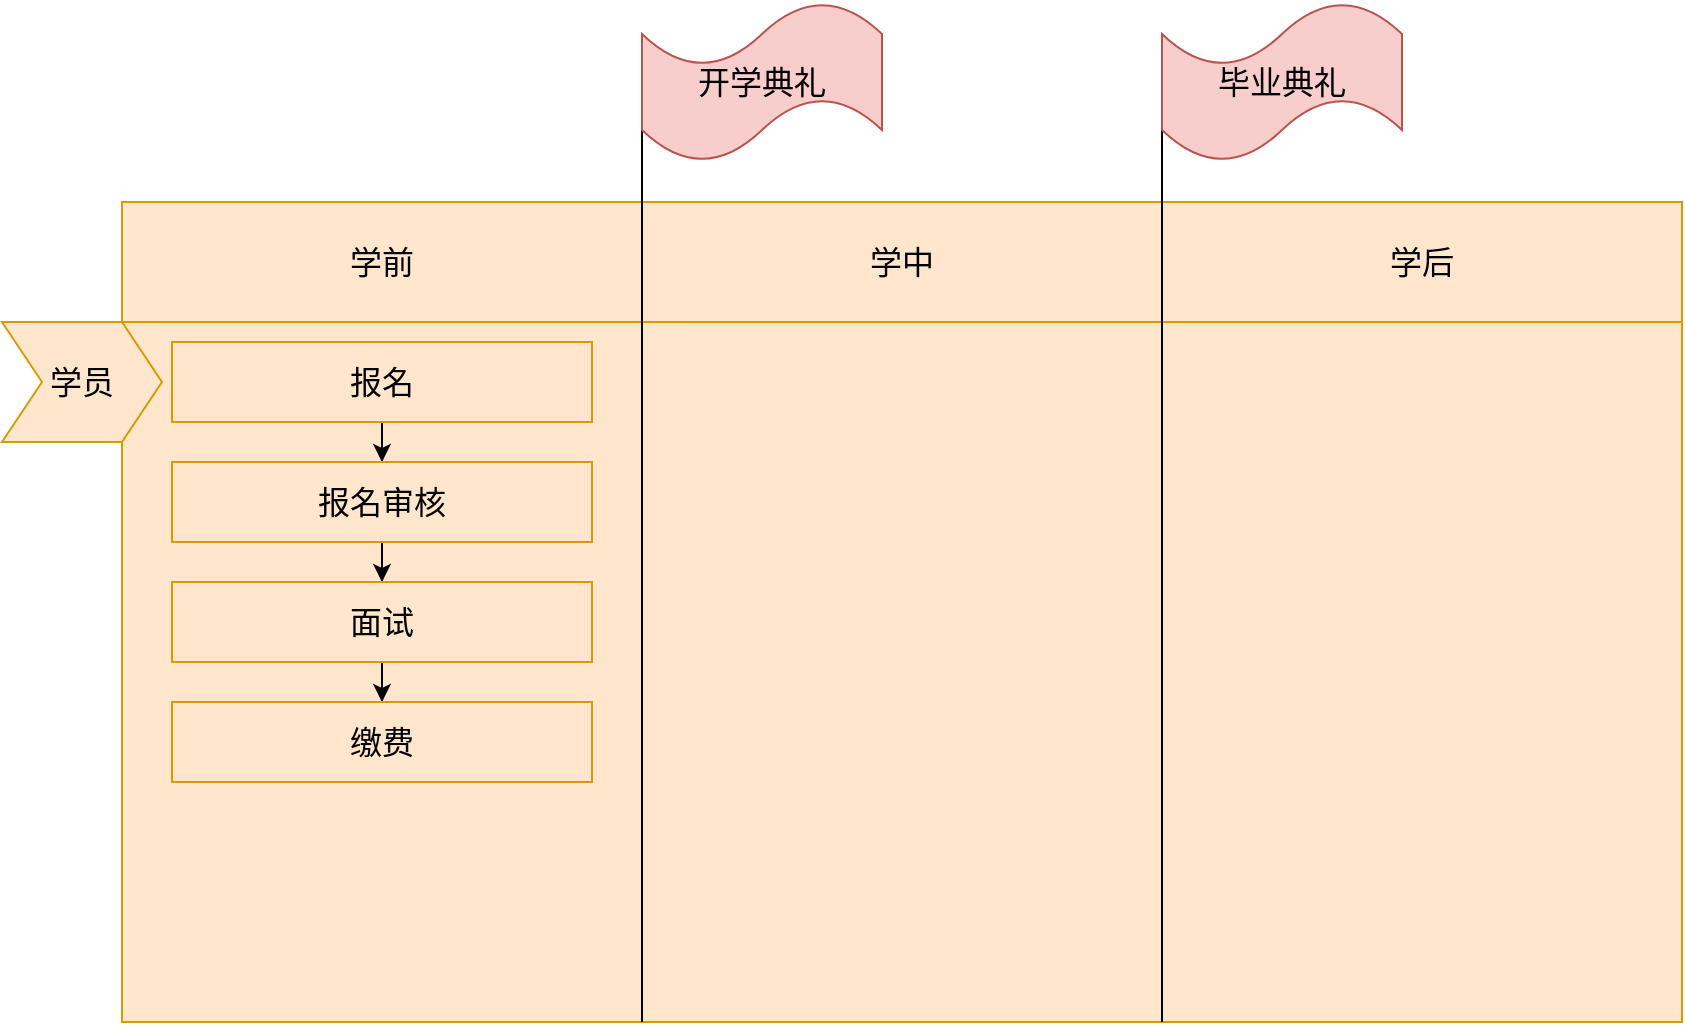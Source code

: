 <mxfile version="10.4.9" type="github"><diagram id="4RArZqrfZ94HjY8Z2qtp" name="第 1 页"><mxGraphModel dx="1926" dy="650" grid="1" gridSize="10" guides="1" tooltips="1" connect="1" arrows="1" fold="1" page="1" pageScale="1" pageWidth="827" pageHeight="1169" math="0" shadow="0"><root><mxCell id="0"/><mxCell id="1" parent="0"/><mxCell id="rx_fyqNEMt7b3Eymj_nM-5" value="" style="group" vertex="1" connectable="0" parent="1"><mxGeometry x="20" y="180" width="780" height="350" as="geometry"/></mxCell><mxCell id="rx_fyqNEMt7b3Eymj_nM-1" value="" style="rounded=0;whiteSpace=wrap;html=1;fillColor=#ffe6cc;strokeColor=#d79b00;" vertex="1" parent="rx_fyqNEMt7b3Eymj_nM-5"><mxGeometry width="260" height="350" as="geometry"/></mxCell><mxCell id="rx_fyqNEMt7b3Eymj_nM-2" value="" style="rounded=0;whiteSpace=wrap;html=1;fillColor=#ffe6cc;strokeColor=#d79b00;" vertex="1" parent="rx_fyqNEMt7b3Eymj_nM-5"><mxGeometry x="260" width="260" height="350" as="geometry"/></mxCell><mxCell id="rx_fyqNEMt7b3Eymj_nM-3" value="" style="rounded=0;whiteSpace=wrap;html=1;fillColor=#ffe6cc;strokeColor=#d79b00;" vertex="1" parent="rx_fyqNEMt7b3Eymj_nM-5"><mxGeometry x="520" width="260" height="350" as="geometry"/></mxCell><mxCell id="rx_fyqNEMt7b3Eymj_nM-18" value="" style="edgeStyle=orthogonalEdgeStyle;rounded=0;orthogonalLoop=1;jettySize=auto;html=1;fontSize=16;fontColor=#FF9999;" edge="1" parent="rx_fyqNEMt7b3Eymj_nM-5" source="rx_fyqNEMt7b3Eymj_nM-15" target="rx_fyqNEMt7b3Eymj_nM-17"><mxGeometry relative="1" as="geometry"/></mxCell><mxCell id="rx_fyqNEMt7b3Eymj_nM-15" value="报名" style="rounded=0;whiteSpace=wrap;html=1;fontSize=16;fillColor=#ffe6cc;strokeColor=#d79b00;" vertex="1" parent="rx_fyqNEMt7b3Eymj_nM-5"><mxGeometry x="25" y="10" width="210" height="40" as="geometry"/></mxCell><mxCell id="rx_fyqNEMt7b3Eymj_nM-20" value="" style="edgeStyle=orthogonalEdgeStyle;rounded=0;orthogonalLoop=1;jettySize=auto;html=1;fontSize=16;fontColor=#FF9999;" edge="1" parent="rx_fyqNEMt7b3Eymj_nM-5" source="rx_fyqNEMt7b3Eymj_nM-17" target="rx_fyqNEMt7b3Eymj_nM-19"><mxGeometry relative="1" as="geometry"/></mxCell><mxCell id="rx_fyqNEMt7b3Eymj_nM-17" value="报名审核" style="rounded=0;whiteSpace=wrap;html=1;fontSize=16;fillColor=#ffe6cc;strokeColor=#d79b00;" vertex="1" parent="rx_fyqNEMt7b3Eymj_nM-5"><mxGeometry x="25" y="70" width="210" height="40" as="geometry"/></mxCell><mxCell id="rx_fyqNEMt7b3Eymj_nM-22" value="" style="edgeStyle=orthogonalEdgeStyle;rounded=0;orthogonalLoop=1;jettySize=auto;html=1;fontSize=16;fontColor=#FF9999;" edge="1" parent="rx_fyqNEMt7b3Eymj_nM-5" source="rx_fyqNEMt7b3Eymj_nM-19" target="rx_fyqNEMt7b3Eymj_nM-21"><mxGeometry relative="1" as="geometry"/></mxCell><mxCell id="rx_fyqNEMt7b3Eymj_nM-19" value="面试" style="rounded=0;whiteSpace=wrap;html=1;fontSize=16;fillColor=#ffe6cc;strokeColor=#d79b00;" vertex="1" parent="rx_fyqNEMt7b3Eymj_nM-5"><mxGeometry x="25" y="130" width="210" height="40" as="geometry"/></mxCell><mxCell id="rx_fyqNEMt7b3Eymj_nM-21" value="缴费" style="rounded=0;whiteSpace=wrap;html=1;fontSize=16;fillColor=#ffe6cc;strokeColor=#d79b00;" vertex="1" parent="rx_fyqNEMt7b3Eymj_nM-5"><mxGeometry x="25" y="190" width="210" height="40" as="geometry"/></mxCell><mxCell id="rx_fyqNEMt7b3Eymj_nM-7" value="学前" style="rounded=0;whiteSpace=wrap;html=1;fillColor=#ffe6cc;strokeColor=#d79b00;fontSize=16;" vertex="1" parent="1"><mxGeometry x="20" y="120" width="260" height="60" as="geometry"/></mxCell><mxCell id="rx_fyqNEMt7b3Eymj_nM-8" value="学中" style="rounded=0;whiteSpace=wrap;html=1;fillColor=#ffe6cc;strokeColor=#d79b00;fontSize=16;" vertex="1" parent="1"><mxGeometry x="280" y="120" width="260" height="60" as="geometry"/></mxCell><mxCell id="rx_fyqNEMt7b3Eymj_nM-9" value="学后" style="rounded=0;whiteSpace=wrap;html=1;fillColor=#ffe6cc;strokeColor=#d79b00;fontSize=16;" vertex="1" parent="1"><mxGeometry x="540" y="120" width="260" height="60" as="geometry"/></mxCell><mxCell id="rx_fyqNEMt7b3Eymj_nM-10" value="" style="endArrow=none;html=1;fontSize=16;" edge="1" parent="1"><mxGeometry width="50" height="50" relative="1" as="geometry"><mxPoint x="280" y="40" as="sourcePoint"/><mxPoint x="280" y="530" as="targetPoint"/></mxGeometry></mxCell><mxCell id="rx_fyqNEMt7b3Eymj_nM-11" value="" style="endArrow=none;html=1;fontSize=16;" edge="1" parent="1"><mxGeometry width="50" height="50" relative="1" as="geometry"><mxPoint x="540" y="40" as="sourcePoint"/><mxPoint x="540" y="530" as="targetPoint"/></mxGeometry></mxCell><mxCell id="rx_fyqNEMt7b3Eymj_nM-12" value="开学典礼" style="shape=tape;whiteSpace=wrap;html=1;fontSize=16;fillColor=#f8cecc;strokeColor=#b85450;" vertex="1" parent="1"><mxGeometry x="280" y="20" width="120" height="80" as="geometry"/></mxCell><mxCell id="rx_fyqNEMt7b3Eymj_nM-13" value="毕业典礼" style="shape=tape;whiteSpace=wrap;html=1;fontSize=16;fillColor=#f8cecc;strokeColor=#b85450;" vertex="1" parent="1"><mxGeometry x="540" y="20" width="120" height="80" as="geometry"/></mxCell><mxCell id="rx_fyqNEMt7b3Eymj_nM-14" value="学员" style="shape=step;perimeter=stepPerimeter;whiteSpace=wrap;html=1;fixedSize=1;fontSize=16;fillColor=#ffe6cc;strokeColor=#d79b00;" vertex="1" parent="1"><mxGeometry x="-40" y="180" width="80" height="60" as="geometry"/></mxCell></root></mxGraphModel></diagram></mxfile>